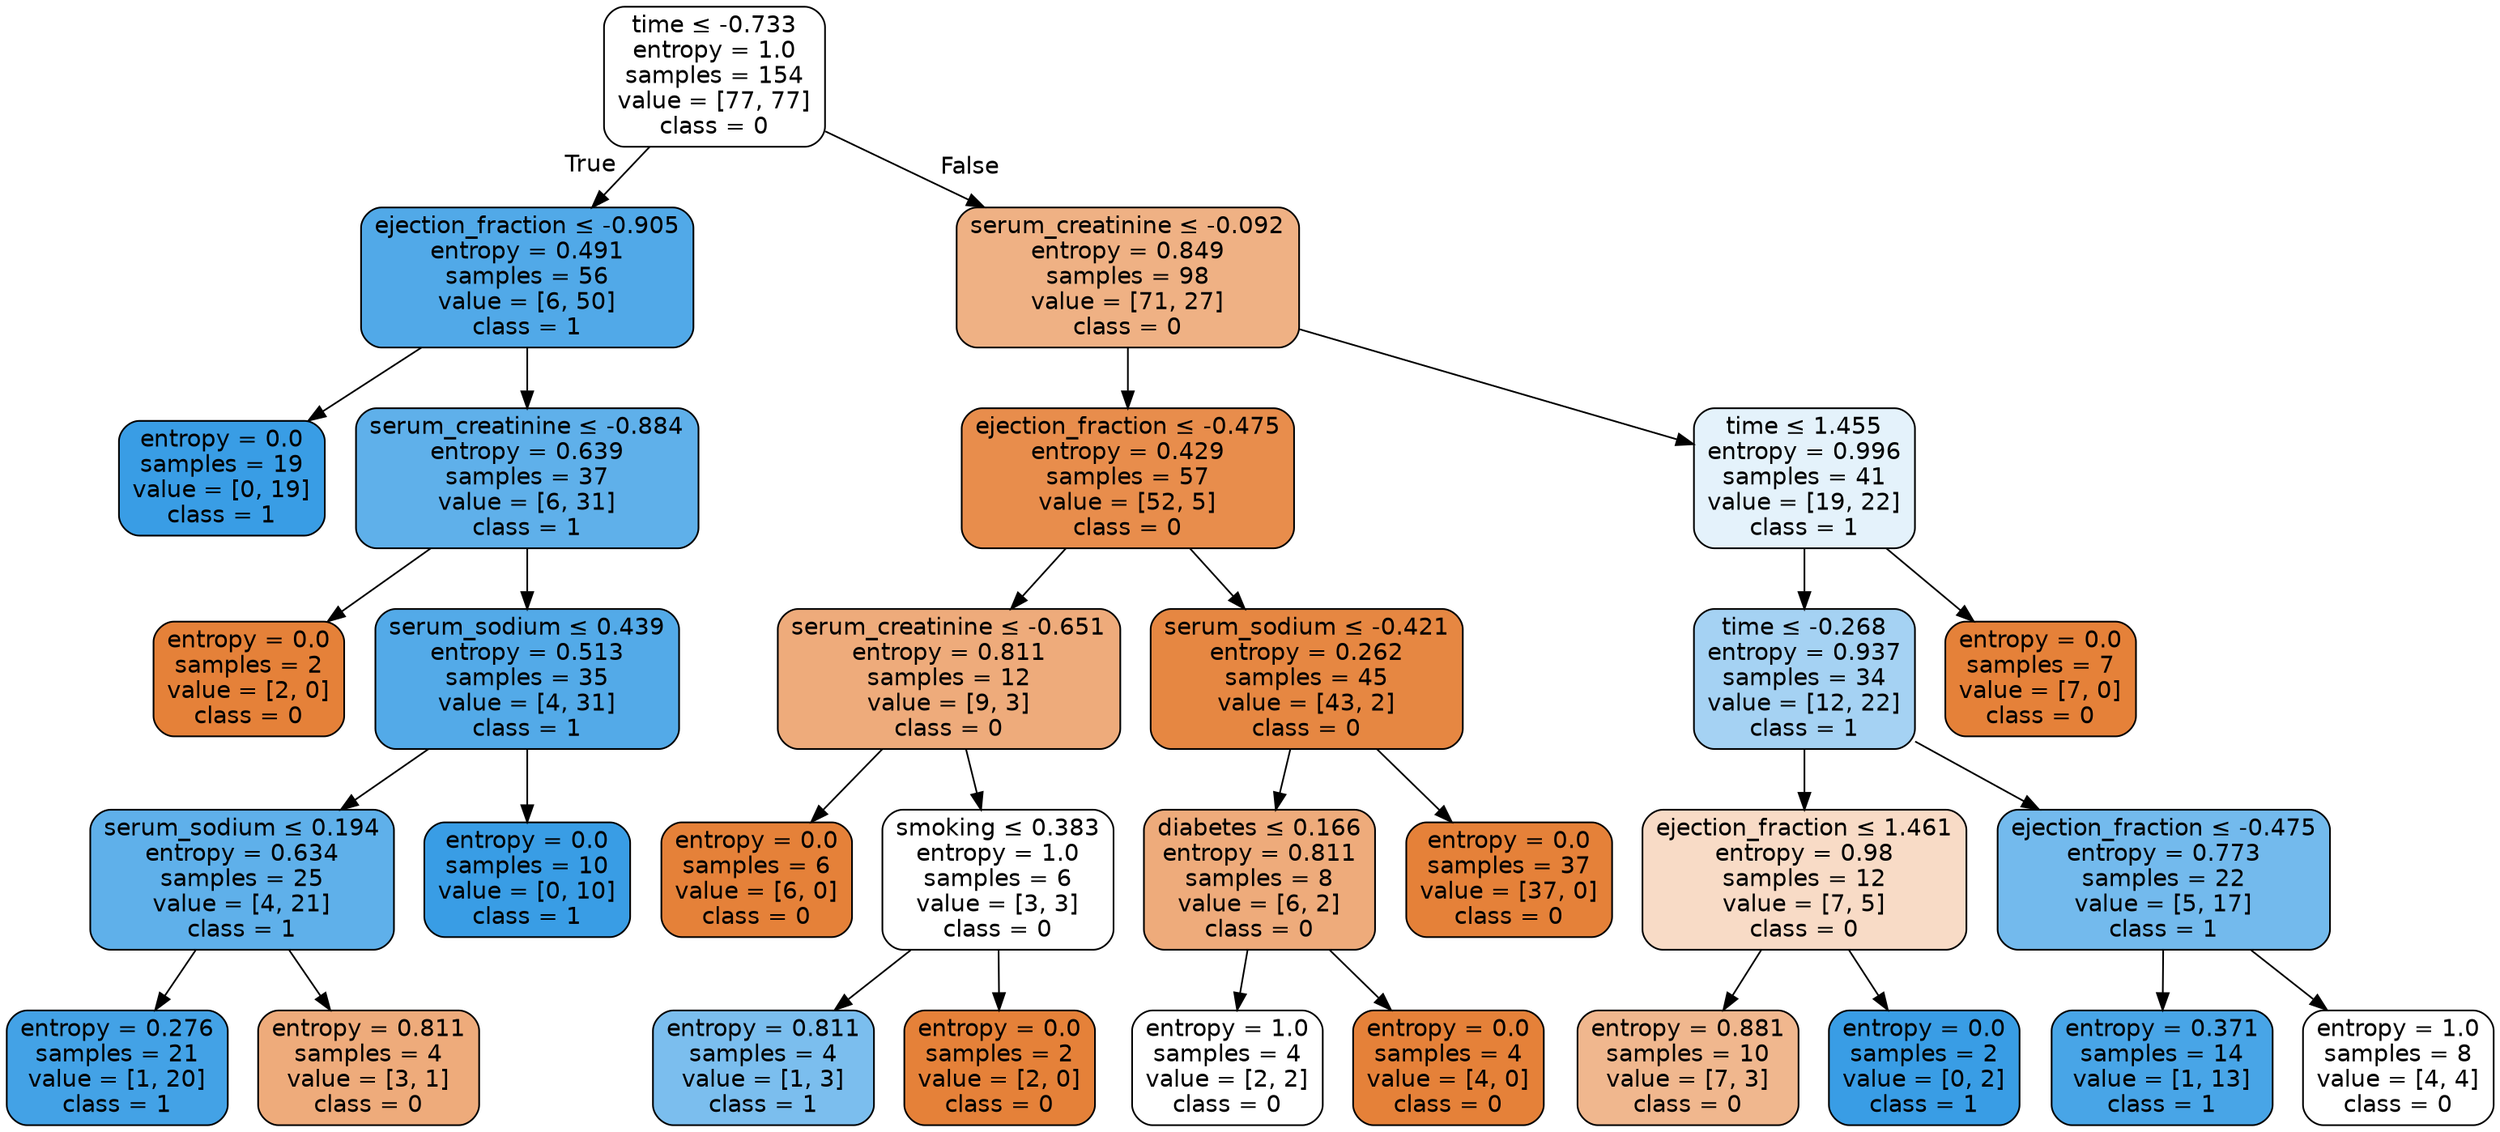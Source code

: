 digraph Tree {
node [shape=box, style="filled, rounded", color="black", fontname=helvetica] ;
edge [fontname=helvetica] ;
0 [label=<time &le; -0.733<br/>entropy = 1.0<br/>samples = 154<br/>value = [77, 77]<br/>class = 0>, fillcolor="#ffffff"] ;
1 [label=<ejection_fraction &le; -0.905<br/>entropy = 0.491<br/>samples = 56<br/>value = [6, 50]<br/>class = 1>, fillcolor="#51a9e8"] ;
0 -> 1 [labeldistance=2.5, labelangle=45, headlabel="True"] ;
2 [label=<entropy = 0.0<br/>samples = 19<br/>value = [0, 19]<br/>class = 1>, fillcolor="#399de5"] ;
1 -> 2 ;
3 [label=<serum_creatinine &le; -0.884<br/>entropy = 0.639<br/>samples = 37<br/>value = [6, 31]<br/>class = 1>, fillcolor="#5fb0ea"] ;
1 -> 3 ;
4 [label=<entropy = 0.0<br/>samples = 2<br/>value = [2, 0]<br/>class = 0>, fillcolor="#e58139"] ;
3 -> 4 ;
5 [label=<serum_sodium &le; 0.439<br/>entropy = 0.513<br/>samples = 35<br/>value = [4, 31]<br/>class = 1>, fillcolor="#53aae8"] ;
3 -> 5 ;
6 [label=<serum_sodium &le; 0.194<br/>entropy = 0.634<br/>samples = 25<br/>value = [4, 21]<br/>class = 1>, fillcolor="#5fb0ea"] ;
5 -> 6 ;
7 [label=<entropy = 0.276<br/>samples = 21<br/>value = [1, 20]<br/>class = 1>, fillcolor="#43a2e6"] ;
6 -> 7 ;
8 [label=<entropy = 0.811<br/>samples = 4<br/>value = [3, 1]<br/>class = 0>, fillcolor="#eeab7b"] ;
6 -> 8 ;
9 [label=<entropy = 0.0<br/>samples = 10<br/>value = [0, 10]<br/>class = 1>, fillcolor="#399de5"] ;
5 -> 9 ;
10 [label=<serum_creatinine &le; -0.092<br/>entropy = 0.849<br/>samples = 98<br/>value = [71, 27]<br/>class = 0>, fillcolor="#efb184"] ;
0 -> 10 [labeldistance=2.5, labelangle=-45, headlabel="False"] ;
11 [label=<ejection_fraction &le; -0.475<br/>entropy = 0.429<br/>samples = 57<br/>value = [52, 5]<br/>class = 0>, fillcolor="#e88d4c"] ;
10 -> 11 ;
12 [label=<serum_creatinine &le; -0.651<br/>entropy = 0.811<br/>samples = 12<br/>value = [9, 3]<br/>class = 0>, fillcolor="#eeab7b"] ;
11 -> 12 ;
13 [label=<entropy = 0.0<br/>samples = 6<br/>value = [6, 0]<br/>class = 0>, fillcolor="#e58139"] ;
12 -> 13 ;
14 [label=<smoking &le; 0.383<br/>entropy = 1.0<br/>samples = 6<br/>value = [3, 3]<br/>class = 0>, fillcolor="#ffffff"] ;
12 -> 14 ;
15 [label=<entropy = 0.811<br/>samples = 4<br/>value = [1, 3]<br/>class = 1>, fillcolor="#7bbeee"] ;
14 -> 15 ;
16 [label=<entropy = 0.0<br/>samples = 2<br/>value = [2, 0]<br/>class = 0>, fillcolor="#e58139"] ;
14 -> 16 ;
17 [label=<serum_sodium &le; -0.421<br/>entropy = 0.262<br/>samples = 45<br/>value = [43, 2]<br/>class = 0>, fillcolor="#e68742"] ;
11 -> 17 ;
18 [label=<diabetes &le; 0.166<br/>entropy = 0.811<br/>samples = 8<br/>value = [6, 2]<br/>class = 0>, fillcolor="#eeab7b"] ;
17 -> 18 ;
19 [label=<entropy = 1.0<br/>samples = 4<br/>value = [2, 2]<br/>class = 0>, fillcolor="#ffffff"] ;
18 -> 19 ;
20 [label=<entropy = 0.0<br/>samples = 4<br/>value = [4, 0]<br/>class = 0>, fillcolor="#e58139"] ;
18 -> 20 ;
21 [label=<entropy = 0.0<br/>samples = 37<br/>value = [37, 0]<br/>class = 0>, fillcolor="#e58139"] ;
17 -> 21 ;
22 [label=<time &le; 1.455<br/>entropy = 0.996<br/>samples = 41<br/>value = [19, 22]<br/>class = 1>, fillcolor="#e4f2fb"] ;
10 -> 22 ;
23 [label=<time &le; -0.268<br/>entropy = 0.937<br/>samples = 34<br/>value = [12, 22]<br/>class = 1>, fillcolor="#a5d2f3"] ;
22 -> 23 ;
24 [label=<ejection_fraction &le; 1.461<br/>entropy = 0.98<br/>samples = 12<br/>value = [7, 5]<br/>class = 0>, fillcolor="#f8dbc6"] ;
23 -> 24 ;
25 [label=<entropy = 0.881<br/>samples = 10<br/>value = [7, 3]<br/>class = 0>, fillcolor="#f0b78e"] ;
24 -> 25 ;
26 [label=<entropy = 0.0<br/>samples = 2<br/>value = [0, 2]<br/>class = 1>, fillcolor="#399de5"] ;
24 -> 26 ;
27 [label=<ejection_fraction &le; -0.475<br/>entropy = 0.773<br/>samples = 22<br/>value = [5, 17]<br/>class = 1>, fillcolor="#73baed"] ;
23 -> 27 ;
28 [label=<entropy = 0.371<br/>samples = 14<br/>value = [1, 13]<br/>class = 1>, fillcolor="#48a5e7"] ;
27 -> 28 ;
29 [label=<entropy = 1.0<br/>samples = 8<br/>value = [4, 4]<br/>class = 0>, fillcolor="#ffffff"] ;
27 -> 29 ;
30 [label=<entropy = 0.0<br/>samples = 7<br/>value = [7, 0]<br/>class = 0>, fillcolor="#e58139"] ;
22 -> 30 ;
}